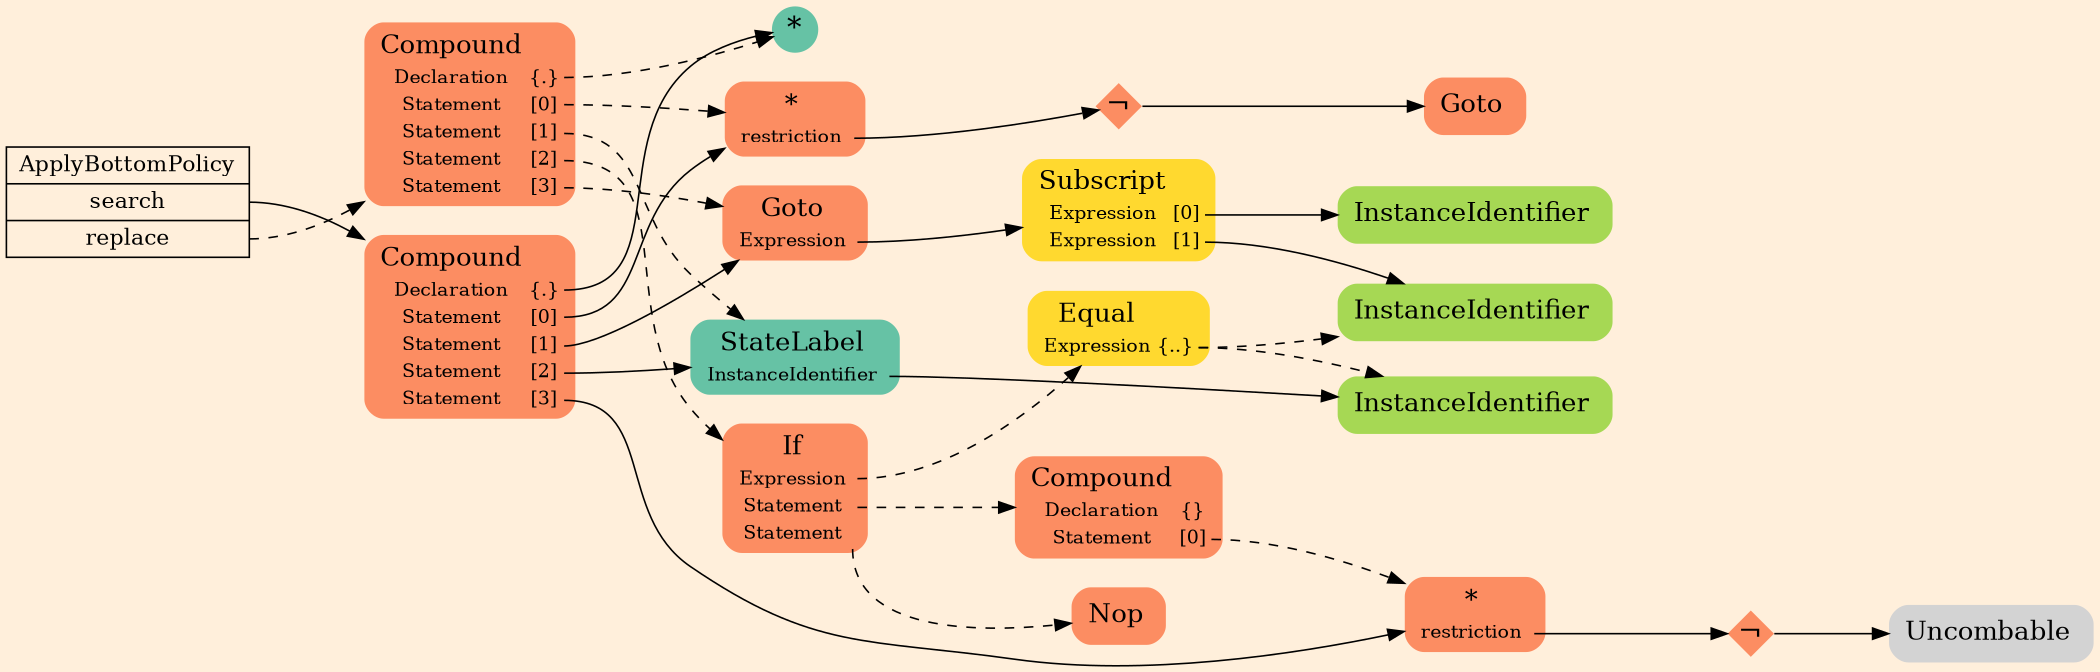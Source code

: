 digraph Inferno {
graph [
    rankdir = "LR"
    ranksep = 1.0
    size = "14,20"
    bgcolor = antiquewhite1
    color = black
    fontcolor = black
];
node [
];

// -------------------- transformation figure --------------------
"CR#P80-0" [
    shape = "record"
    fillcolor = antiquewhite1
    label = "<fixed> ApplyBottomPolicy | <port0> search | <port1> replace"
    style = "filled"
    fontsize = "14"
    color = black
    fontcolor = black
];

"#B-2-1471" [
    shape = "plaintext"
    fillcolor = "/set28/2"
    label = <<TABLE BORDER="0" CELLBORDER="0" CELLSPACING="0">
     <TR><TD><FONT POINT-SIZE="16.0">Compound</FONT></TD><TD></TD></TR>
     <TR><TD>Declaration</TD><TD PORT="port0">{.}</TD></TR>
     <TR><TD>Statement</TD><TD PORT="port1">[0]</TD></TR>
     <TR><TD>Statement</TD><TD PORT="port2">[1]</TD></TR>
     <TR><TD>Statement</TD><TD PORT="port3">[2]</TD></TR>
     <TR><TD>Statement</TD><TD PORT="port4">[3]</TD></TR>
    </TABLE>>
    style = "rounded,filled"
    fontsize = "12"
];

"#B-2-1474" [
    shape = "circle"
    fillcolor = "/set28/1"
    label = <*>
    style = "filled"
    fontsize = "18"
    penwidth = 0.0
    fixedsize = true
    width = 0.4
    height = 0.4
];

"#B-2-1475" [
    shape = "plaintext"
    fillcolor = "/set28/2"
    label = <<TABLE BORDER="0" CELLBORDER="0" CELLSPACING="0">
     <TR><TD><FONT POINT-SIZE="16.0">*</FONT></TD><TD></TD></TR>
     <TR><TD>restriction</TD><TD PORT="port0"></TD></TR>
    </TABLE>>
    style = "rounded,filled"
    fontsize = "12"
];

"#B-2-1484" [
    shape = "diamond"
    fillcolor = "/set28/2"
    label = <¬>
    style = "filled"
    fontsize = "18"
    penwidth = 0.0
    fixedsize = true
    width = 0.4
    height = 0.4
];

"#B-2-1478" [
    shape = "plaintext"
    fillcolor = "/set28/2"
    label = <<TABLE BORDER="0" CELLBORDER="0" CELLSPACING="0">
     <TR><TD><FONT POINT-SIZE="16.0">Goto</FONT></TD><TD></TD></TR>
    </TABLE>>
    style = "rounded,filled"
    fontsize = "12"
];

"#B-2-1477" [
    shape = "plaintext"
    fillcolor = "/set28/2"
    label = <<TABLE BORDER="0" CELLBORDER="0" CELLSPACING="0">
     <TR><TD><FONT POINT-SIZE="16.0">Goto</FONT></TD><TD></TD></TR>
     <TR><TD>Expression</TD><TD PORT="port0"></TD></TR>
    </TABLE>>
    style = "rounded,filled"
    fontsize = "12"
];

"#B-2-1479" [
    shape = "plaintext"
    fillcolor = "/set28/6"
    label = <<TABLE BORDER="0" CELLBORDER="0" CELLSPACING="0">
     <TR><TD><FONT POINT-SIZE="16.0">Subscript</FONT></TD><TD></TD></TR>
     <TR><TD>Expression</TD><TD PORT="port0">[0]</TD></TR>
     <TR><TD>Expression</TD><TD PORT="port1">[1]</TD></TR>
    </TABLE>>
    style = "rounded,filled"
    fontsize = "12"
];

"#B-2-1480" [
    shape = "plaintext"
    fillcolor = "/set28/5"
    label = <<TABLE BORDER="0" CELLBORDER="0" CELLSPACING="0">
     <TR><TD><FONT POINT-SIZE="16.0">InstanceIdentifier</FONT></TD><TD></TD></TR>
    </TABLE>>
    style = "rounded,filled"
    fontsize = "12"
];

"#B-2-1481" [
    shape = "plaintext"
    fillcolor = "/set28/5"
    label = <<TABLE BORDER="0" CELLBORDER="0" CELLSPACING="0">
     <TR><TD><FONT POINT-SIZE="16.0">InstanceIdentifier</FONT></TD><TD></TD></TR>
    </TABLE>>
    style = "rounded,filled"
    fontsize = "12"
];

"#B-2-1483" [
    shape = "plaintext"
    fillcolor = "/set28/1"
    label = <<TABLE BORDER="0" CELLBORDER="0" CELLSPACING="0">
     <TR><TD><FONT POINT-SIZE="16.0">StateLabel</FONT></TD><TD></TD></TR>
     <TR><TD>InstanceIdentifier</TD><TD PORT="port0"></TD></TR>
    </TABLE>>
    style = "rounded,filled"
    fontsize = "12"
];

"#B-2-1482" [
    shape = "plaintext"
    fillcolor = "/set28/5"
    label = <<TABLE BORDER="0" CELLBORDER="0" CELLSPACING="0">
     <TR><TD><FONT POINT-SIZE="16.0">InstanceIdentifier</FONT></TD><TD></TD></TR>
    </TABLE>>
    style = "rounded,filled"
    fontsize = "12"
];

"#B-2-1476" [
    shape = "plaintext"
    fillcolor = "/set28/2"
    label = <<TABLE BORDER="0" CELLBORDER="0" CELLSPACING="0">
     <TR><TD><FONT POINT-SIZE="16.0">*</FONT></TD><TD></TD></TR>
     <TR><TD>restriction</TD><TD PORT="port0"></TD></TR>
    </TABLE>>
    style = "rounded,filled"
    fontsize = "12"
];

"#B-2-1485" [
    shape = "diamond"
    fillcolor = "/set28/2"
    label = <¬>
    style = "filled"
    fontsize = "18"
    penwidth = 0.0
    fixedsize = true
    width = 0.4
    height = 0.4
];

"#B-2-1490" [
    shape = "plaintext"
    label = <<TABLE BORDER="0" CELLBORDER="0" CELLSPACING="0">
     <TR><TD><FONT POINT-SIZE="16.0">Uncombable</FONT></TD><TD></TD></TR>
    </TABLE>>
    style = "rounded,filled"
    fontsize = "12"
];

"#B-2-1472" [
    shape = "plaintext"
    fillcolor = "/set28/2"
    label = <<TABLE BORDER="0" CELLBORDER="0" CELLSPACING="0">
     <TR><TD><FONT POINT-SIZE="16.0">Compound</FONT></TD><TD></TD></TR>
     <TR><TD>Declaration</TD><TD PORT="port0">{.}</TD></TR>
     <TR><TD>Statement</TD><TD PORT="port1">[0]</TD></TR>
     <TR><TD>Statement</TD><TD PORT="port2">[1]</TD></TR>
     <TR><TD>Statement</TD><TD PORT="port3">[2]</TD></TR>
     <TR><TD>Statement</TD><TD PORT="port4">[3]</TD></TR>
    </TABLE>>
    style = "rounded,filled"
    fontsize = "12"
];

"#B-2-1486" [
    shape = "plaintext"
    fillcolor = "/set28/2"
    label = <<TABLE BORDER="0" CELLBORDER="0" CELLSPACING="0">
     <TR><TD><FONT POINT-SIZE="16.0">If</FONT></TD><TD></TD></TR>
     <TR><TD>Expression</TD><TD PORT="port0"></TD></TR>
     <TR><TD>Statement</TD><TD PORT="port1"></TD></TR>
     <TR><TD>Statement</TD><TD PORT="port2"></TD></TR>
    </TABLE>>
    style = "rounded,filled"
    fontsize = "12"
];

"#B-2-1488" [
    shape = "plaintext"
    fillcolor = "/set28/6"
    label = <<TABLE BORDER="0" CELLBORDER="0" CELLSPACING="0">
     <TR><TD><FONT POINT-SIZE="16.0">Equal</FONT></TD><TD></TD></TR>
     <TR><TD>Expression</TD><TD PORT="port0">{..}</TD></TR>
    </TABLE>>
    style = "rounded,filled"
    fontsize = "12"
];

"#B-2-1473" [
    shape = "plaintext"
    fillcolor = "/set28/2"
    label = <<TABLE BORDER="0" CELLBORDER="0" CELLSPACING="0">
     <TR><TD><FONT POINT-SIZE="16.0">Compound</FONT></TD><TD></TD></TR>
     <TR><TD>Declaration</TD><TD PORT="port0">{}</TD></TR>
     <TR><TD>Statement</TD><TD PORT="port1">[0]</TD></TR>
    </TABLE>>
    style = "rounded,filled"
    fontsize = "12"
];

"#B-2-1491" [
    shape = "plaintext"
    fillcolor = "/set28/2"
    label = <<TABLE BORDER="0" CELLBORDER="0" CELLSPACING="0">
     <TR><TD><FONT POINT-SIZE="16.0">Nop</FONT></TD><TD></TD></TR>
    </TABLE>>
    style = "rounded,filled"
    fontsize = "12"
];


// -------------------- links --------------------
// links for block CR#P80-0
"CR#P80-0":port0 -> "#B-2-1471" [
    style="solid"
    color = black
    fontcolor = black
];

"CR#P80-0":port1 -> "#B-2-1472" [
    style="dashed"
    color = black
    fontcolor = black
];

// links for block #B-2-1471
"#B-2-1471":port0 -> "#B-2-1474" [
    style="solid"
    color = black
    fontcolor = black
];

"#B-2-1471":port1 -> "#B-2-1475" [
    style="solid"
    color = black
    fontcolor = black
];

"#B-2-1471":port2 -> "#B-2-1477" [
    style="solid"
    color = black
    fontcolor = black
];

"#B-2-1471":port3 -> "#B-2-1483" [
    style="solid"
    color = black
    fontcolor = black
];

"#B-2-1471":port4 -> "#B-2-1476" [
    style="solid"
    color = black
    fontcolor = black
];

// links for block #B-2-1474
// links for block #B-2-1475
"#B-2-1475":port0 -> "#B-2-1484" [
    style="solid"
    color = black
    fontcolor = black
];

// links for block #B-2-1484
"#B-2-1484" -> "#B-2-1478" [
    style="solid"
    color = black
    fontcolor = black
];

// links for block #B-2-1478
// links for block #B-2-1477
"#B-2-1477":port0 -> "#B-2-1479" [
    style="solid"
    color = black
    fontcolor = black
];

// links for block #B-2-1479
"#B-2-1479":port0 -> "#B-2-1480" [
    style="solid"
    color = black
    fontcolor = black
];

"#B-2-1479":port1 -> "#B-2-1481" [
    style="solid"
    color = black
    fontcolor = black
];

// links for block #B-2-1480
// links for block #B-2-1481
// links for block #B-2-1483
"#B-2-1483":port0 -> "#B-2-1482" [
    style="solid"
    color = black
    fontcolor = black
];

// links for block #B-2-1482
// links for block #B-2-1476
"#B-2-1476":port0 -> "#B-2-1485" [
    style="solid"
    color = black
    fontcolor = black
];

// links for block #B-2-1485
"#B-2-1485" -> "#B-2-1490" [
    style="solid"
    color = black
    fontcolor = black
];

// links for block #B-2-1490
// links for block #B-2-1472
"#B-2-1472":port0 -> "#B-2-1474" [
    style="dashed"
    color = black
    fontcolor = black
];

"#B-2-1472":port1 -> "#B-2-1475" [
    style="dashed"
    color = black
    fontcolor = black
];

"#B-2-1472":port2 -> "#B-2-1483" [
    style="dashed"
    color = black
    fontcolor = black
];

"#B-2-1472":port3 -> "#B-2-1486" [
    style="dashed"
    color = black
    fontcolor = black
];

"#B-2-1472":port4 -> "#B-2-1477" [
    style="dashed"
    color = black
    fontcolor = black
];

// links for block #B-2-1486
"#B-2-1486":port0 -> "#B-2-1488" [
    style="dashed"
    color = black
    fontcolor = black
];

"#B-2-1486":port1 -> "#B-2-1473" [
    style="dashed"
    color = black
    fontcolor = black
];

"#B-2-1486":port2 -> "#B-2-1491" [
    style="dashed"
    color = black
    fontcolor = black
];

// links for block #B-2-1488
"#B-2-1488":port0 -> "#B-2-1481" [
    style="dashed"
    color = black
    fontcolor = black
];

"#B-2-1488":port0 -> "#B-2-1482" [
    style="dashed"
    color = black
    fontcolor = black
];

// links for block #B-2-1473
"#B-2-1473":port1 -> "#B-2-1476" [
    style="dashed"
    color = black
    fontcolor = black
];

// links for block #B-2-1491
}
